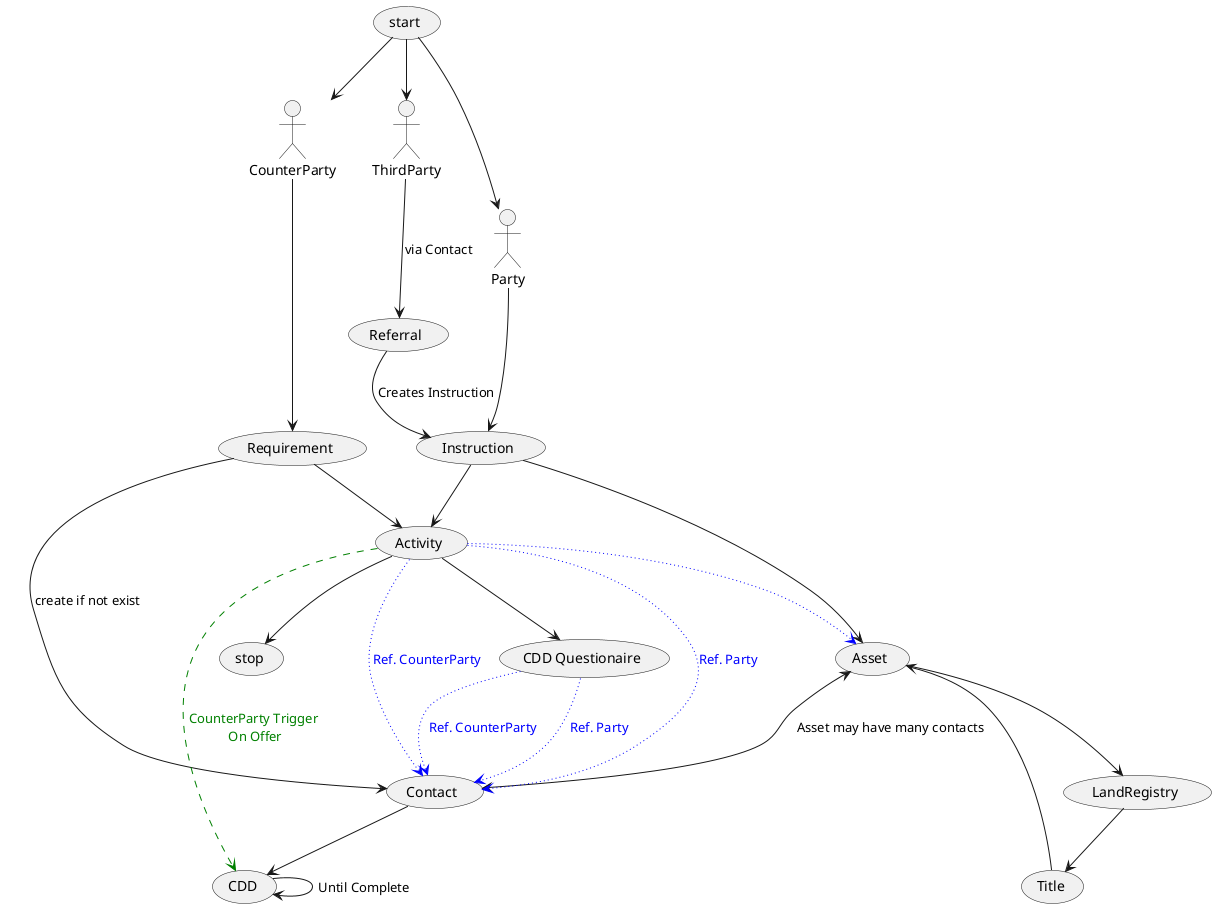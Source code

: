 @startuml cdd CounterParty


(start) --> Party
(start) --> ThirdParty
(start) --> CounterParty

Party --> (Instruction)
ThirdParty --> (Referral) : via Contact
(Referral) --> (Instruction) : Creates Instruction
CounterParty --> (Requirement)

(Requirement) --> (Contact) : create if not exist

(Instruction) --> (Asset)
(Asset) --> (LandRegistry) 
(LandRegistry)  --> (Title)
(Title) --> (Asset)
(Asset) <--> (Contact) : Asset may have many contacts
(Contact) --> (CDD)
(CDD) --> (CDD) : Until Complete

(Instruction) --> (Activity)
(Requirement) --> (Activity)

(Activity) --> (Asset) #blue;line.dotted;text:blue
(Activity) --> (Contact) #blue;line.dotted;text:blue : Ref. Party
(Activity) --> (Contact) #blue;line.dotted;text:blue : Ref. CounterParty
(Activity) --> (CDD Questionaire)

(CDD Questionaire) ..> (Contact) #blue;line.dotted;text:blue : Ref. Party
(CDD Questionaire) ..> (Contact) #blue;line.dotted;text:blue : Ref. CounterParty

(Activity) ..> (CDD) #green;line.dashed;text:green : CounterParty Trigger\n On Offer

(Activity) --> (stop)

@enduml